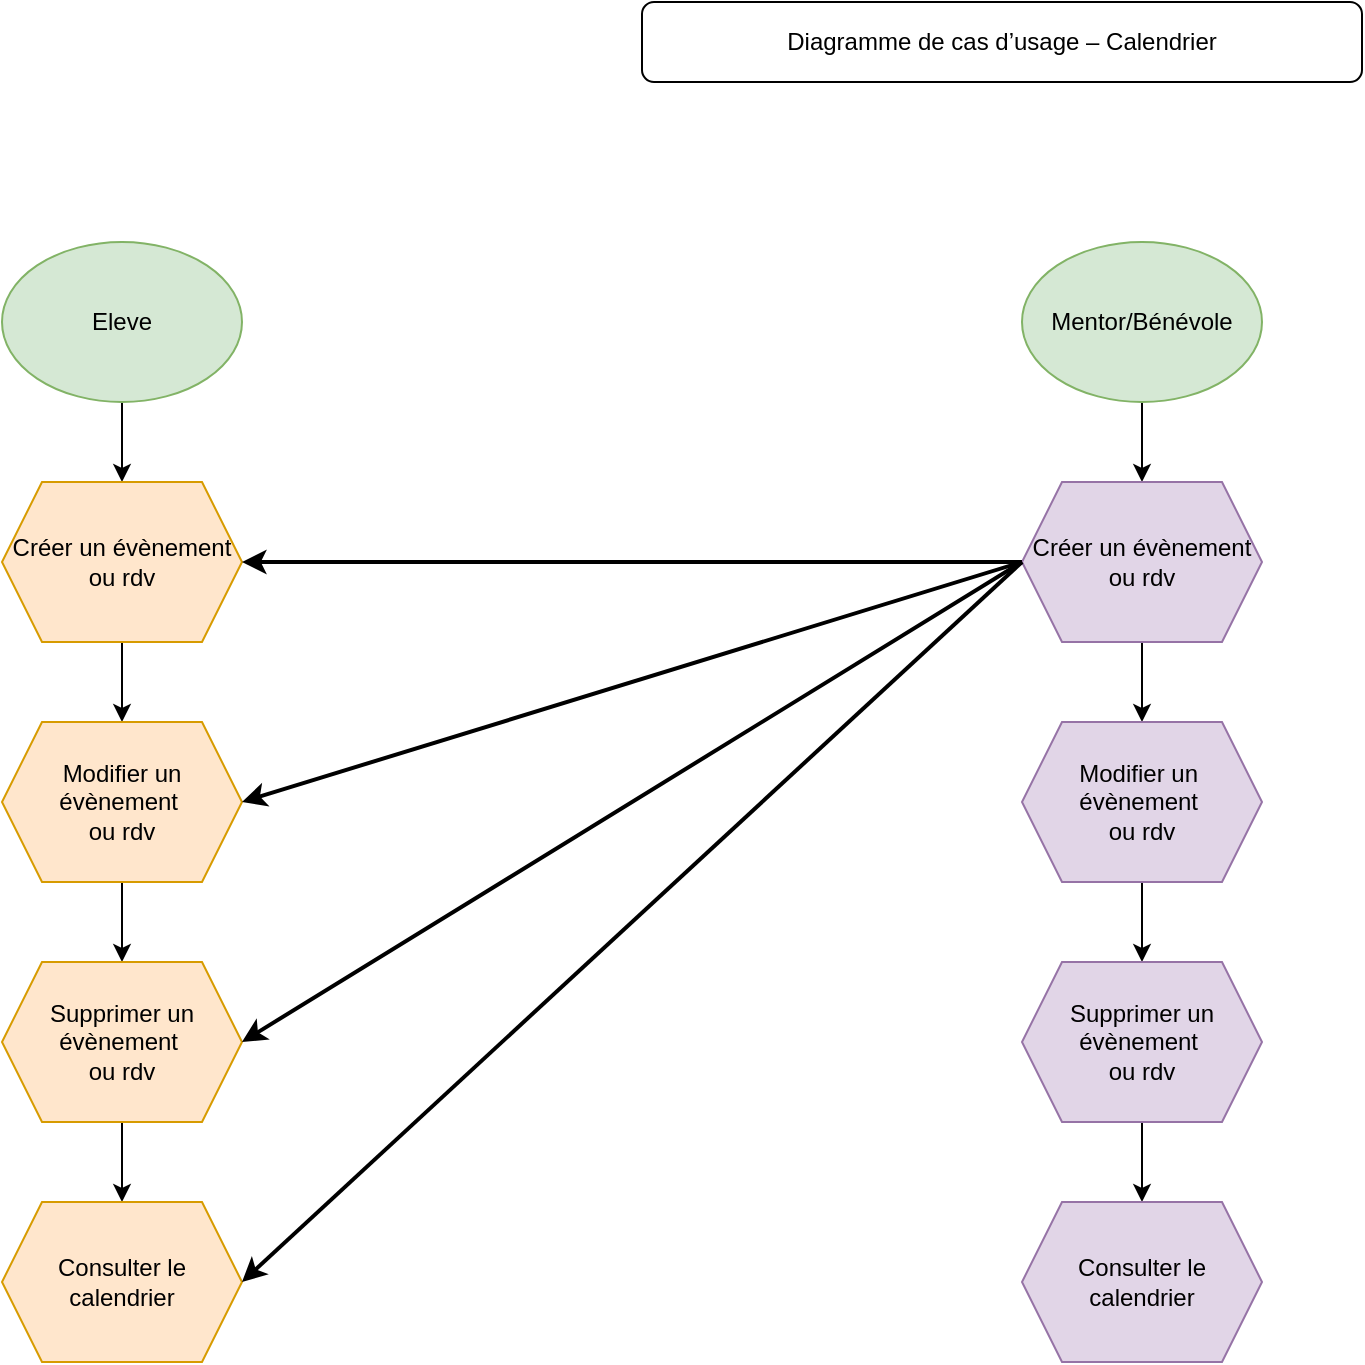 <mxfile version="27.0.6">
  <diagram name="Page-1" id="TuSAUj7IL6eheAN_gJC7">
    <mxGraphModel dx="1058" dy="652" grid="1" gridSize="10" guides="1" tooltips="1" connect="1" arrows="1" fold="1" page="1" pageScale="1" pageWidth="827" pageHeight="1169" math="0" shadow="0">
      <root>
        <mxCell id="0" />
        <mxCell id="1" parent="0" />
        <mxCell id="D2SJP2fWWxtvxuzkvLlc-10" value="" style="edgeStyle=orthogonalEdgeStyle;rounded=0;orthogonalLoop=1;jettySize=auto;html=1;" parent="1" source="D2SJP2fWWxtvxuzkvLlc-1" target="D2SJP2fWWxtvxuzkvLlc-4" edge="1">
          <mxGeometry relative="1" as="geometry" />
        </mxCell>
        <mxCell id="D2SJP2fWWxtvxuzkvLlc-1" value="Eleve" style="ellipse;whiteSpace=wrap;html=1;fillColor=#d5e8d4;strokeColor=#82b366;" parent="1" vertex="1">
          <mxGeometry x="80" y="160" width="120" height="80" as="geometry" />
        </mxCell>
        <mxCell id="D2SJP2fWWxtvxuzkvLlc-13" value="" style="edgeStyle=orthogonalEdgeStyle;rounded=0;orthogonalLoop=1;jettySize=auto;html=1;" parent="1" source="D2SJP2fWWxtvxuzkvLlc-2" target="D2SJP2fWWxtvxuzkvLlc-5" edge="1">
          <mxGeometry relative="1" as="geometry" />
        </mxCell>
        <mxCell id="D2SJP2fWWxtvxuzkvLlc-2" value="Mentor/Bénévole" style="ellipse;whiteSpace=wrap;html=1;fillColor=#d5e8d4;strokeColor=#82b366;" parent="1" vertex="1">
          <mxGeometry x="590" y="160" width="120" height="80" as="geometry" />
        </mxCell>
        <mxCell id="D2SJP2fWWxtvxuzkvLlc-3" value="Diagramme de cas d’usage – Calendrier" style="rounded=1;whiteSpace=wrap;html=1;" parent="1" vertex="1">
          <mxGeometry x="400" y="40" width="360" height="40" as="geometry" />
        </mxCell>
        <mxCell id="D2SJP2fWWxtvxuzkvLlc-11" value="" style="edgeStyle=orthogonalEdgeStyle;rounded=0;orthogonalLoop=1;jettySize=auto;html=1;" parent="1" source="D2SJP2fWWxtvxuzkvLlc-4" target="D2SJP2fWWxtvxuzkvLlc-6" edge="1">
          <mxGeometry relative="1" as="geometry" />
        </mxCell>
        <mxCell id="D2SJP2fWWxtvxuzkvLlc-4" value="Créer un évènement&lt;div&gt;ou rdv&lt;/div&gt;" style="shape=hexagon;perimeter=hexagonPerimeter2;whiteSpace=wrap;html=1;fixedSize=1;fillColor=#ffe6cc;strokeColor=#d79b00;" parent="1" vertex="1">
          <mxGeometry x="80" y="280" width="120" height="80" as="geometry" />
        </mxCell>
        <mxCell id="D2SJP2fWWxtvxuzkvLlc-14" value="" style="edgeStyle=orthogonalEdgeStyle;rounded=0;orthogonalLoop=1;jettySize=auto;html=1;" parent="1" source="D2SJP2fWWxtvxuzkvLlc-5" target="D2SJP2fWWxtvxuzkvLlc-8" edge="1">
          <mxGeometry relative="1" as="geometry" />
        </mxCell>
        <mxCell id="D2SJP2fWWxtvxuzkvLlc-5" value="Créer un évènement&lt;div&gt;ou rdv&lt;/div&gt;" style="shape=hexagon;perimeter=hexagonPerimeter2;whiteSpace=wrap;html=1;fixedSize=1;fillColor=#e1d5e7;strokeColor=#9673a6;" parent="1" vertex="1">
          <mxGeometry x="590" y="280" width="120" height="80" as="geometry" />
        </mxCell>
        <mxCell id="D2SJP2fWWxtvxuzkvLlc-12" value="" style="edgeStyle=orthogonalEdgeStyle;rounded=0;orthogonalLoop=1;jettySize=auto;html=1;" parent="1" source="D2SJP2fWWxtvxuzkvLlc-6" target="D2SJP2fWWxtvxuzkvLlc-7" edge="1">
          <mxGeometry relative="1" as="geometry" />
        </mxCell>
        <mxCell id="D2SJP2fWWxtvxuzkvLlc-6" value="Modifier un évènement&amp;nbsp;&lt;div&gt;ou rdv&lt;/div&gt;" style="shape=hexagon;perimeter=hexagonPerimeter2;whiteSpace=wrap;html=1;fixedSize=1;fillColor=#ffe6cc;strokeColor=#d79b00;" parent="1" vertex="1">
          <mxGeometry x="80" y="400" width="120" height="80" as="geometry" />
        </mxCell>
        <mxCell id="D2SJP2fWWxtvxuzkvLlc-19" value="" style="edgeStyle=orthogonalEdgeStyle;rounded=0;orthogonalLoop=1;jettySize=auto;html=1;" parent="1" source="D2SJP2fWWxtvxuzkvLlc-7" target="D2SJP2fWWxtvxuzkvLlc-16" edge="1">
          <mxGeometry relative="1" as="geometry" />
        </mxCell>
        <mxCell id="D2SJP2fWWxtvxuzkvLlc-7" value="Supprimer un&lt;div&gt;évènement&amp;nbsp;&lt;/div&gt;&lt;div&gt;ou rdv&lt;/div&gt;" style="shape=hexagon;perimeter=hexagonPerimeter2;whiteSpace=wrap;html=1;fixedSize=1;fillColor=#ffe6cc;strokeColor=#d79b00;" parent="1" vertex="1">
          <mxGeometry x="80" y="520" width="120" height="80" as="geometry" />
        </mxCell>
        <mxCell id="D2SJP2fWWxtvxuzkvLlc-15" value="" style="edgeStyle=orthogonalEdgeStyle;rounded=0;orthogonalLoop=1;jettySize=auto;html=1;" parent="1" source="D2SJP2fWWxtvxuzkvLlc-8" target="D2SJP2fWWxtvxuzkvLlc-9" edge="1">
          <mxGeometry relative="1" as="geometry" />
        </mxCell>
        <mxCell id="D2SJP2fWWxtvxuzkvLlc-8" value="Modifier un&amp;nbsp;&lt;div&gt;évènement&amp;nbsp;&lt;/div&gt;&lt;div&gt;ou rdv&lt;/div&gt;" style="shape=hexagon;perimeter=hexagonPerimeter2;whiteSpace=wrap;html=1;fixedSize=1;fillColor=#e1d5e7;strokeColor=#9673a6;" parent="1" vertex="1">
          <mxGeometry x="590" y="400" width="120" height="80" as="geometry" />
        </mxCell>
        <mxCell id="D2SJP2fWWxtvxuzkvLlc-18" value="" style="edgeStyle=orthogonalEdgeStyle;rounded=0;orthogonalLoop=1;jettySize=auto;html=1;" parent="1" source="D2SJP2fWWxtvxuzkvLlc-9" target="D2SJP2fWWxtvxuzkvLlc-17" edge="1">
          <mxGeometry relative="1" as="geometry" />
        </mxCell>
        <mxCell id="D2SJP2fWWxtvxuzkvLlc-9" value="Supprimer un&lt;div&gt;évènement&amp;nbsp;&lt;/div&gt;&lt;div&gt;ou rdv&lt;/div&gt;" style="shape=hexagon;perimeter=hexagonPerimeter2;whiteSpace=wrap;html=1;fixedSize=1;fillColor=#e1d5e7;strokeColor=#9673a6;" parent="1" vertex="1">
          <mxGeometry x="590" y="520" width="120" height="80" as="geometry" />
        </mxCell>
        <mxCell id="D2SJP2fWWxtvxuzkvLlc-16" value="Consulter le calendrier" style="shape=hexagon;perimeter=hexagonPerimeter2;whiteSpace=wrap;html=1;fixedSize=1;fillColor=#ffe6cc;strokeColor=#d79b00;" parent="1" vertex="1">
          <mxGeometry x="80" y="640" width="120" height="80" as="geometry" />
        </mxCell>
        <mxCell id="D2SJP2fWWxtvxuzkvLlc-17" value="Consulter le calendrier" style="shape=hexagon;perimeter=hexagonPerimeter2;whiteSpace=wrap;html=1;fixedSize=1;fillColor=#e1d5e7;strokeColor=#9673a6;" parent="1" vertex="1">
          <mxGeometry x="590" y="640" width="120" height="80" as="geometry" />
        </mxCell>
        <mxCell id="3WylJaUTX5iYfKnaO5_b-1" value="" style="endArrow=classic;html=1;rounded=0;exitX=0;exitY=0.5;exitDx=0;exitDy=0;entryX=1;entryY=0.5;entryDx=0;entryDy=0;strokeWidth=2;" edge="1" parent="1" source="D2SJP2fWWxtvxuzkvLlc-5" target="D2SJP2fWWxtvxuzkvLlc-4">
          <mxGeometry width="50" height="50" relative="1" as="geometry">
            <mxPoint x="390" y="460" as="sourcePoint" />
            <mxPoint x="440" y="410" as="targetPoint" />
          </mxGeometry>
        </mxCell>
        <mxCell id="3WylJaUTX5iYfKnaO5_b-2" value="" style="endArrow=classic;html=1;rounded=0;exitX=0;exitY=0.5;exitDx=0;exitDy=0;entryX=1;entryY=0.5;entryDx=0;entryDy=0;strokeWidth=2;" edge="1" parent="1" source="D2SJP2fWWxtvxuzkvLlc-5" target="D2SJP2fWWxtvxuzkvLlc-6">
          <mxGeometry width="50" height="50" relative="1" as="geometry">
            <mxPoint x="390" y="460" as="sourcePoint" />
            <mxPoint x="440" y="410" as="targetPoint" />
          </mxGeometry>
        </mxCell>
        <mxCell id="3WylJaUTX5iYfKnaO5_b-3" value="" style="endArrow=classic;html=1;rounded=0;exitX=0;exitY=0.5;exitDx=0;exitDy=0;entryX=1;entryY=0.5;entryDx=0;entryDy=0;strokeWidth=2;" edge="1" parent="1" source="D2SJP2fWWxtvxuzkvLlc-5" target="D2SJP2fWWxtvxuzkvLlc-7">
          <mxGeometry width="50" height="50" relative="1" as="geometry">
            <mxPoint x="390" y="460" as="sourcePoint" />
            <mxPoint x="440" y="410" as="targetPoint" />
          </mxGeometry>
        </mxCell>
        <mxCell id="3WylJaUTX5iYfKnaO5_b-4" value="" style="endArrow=classic;html=1;rounded=0;exitX=0;exitY=0.5;exitDx=0;exitDy=0;entryX=1;entryY=0.5;entryDx=0;entryDy=0;strokeWidth=2;" edge="1" parent="1" source="D2SJP2fWWxtvxuzkvLlc-5" target="D2SJP2fWWxtvxuzkvLlc-16">
          <mxGeometry width="50" height="50" relative="1" as="geometry">
            <mxPoint x="390" y="560" as="sourcePoint" />
            <mxPoint x="440" y="510" as="targetPoint" />
          </mxGeometry>
        </mxCell>
      </root>
    </mxGraphModel>
  </diagram>
</mxfile>
